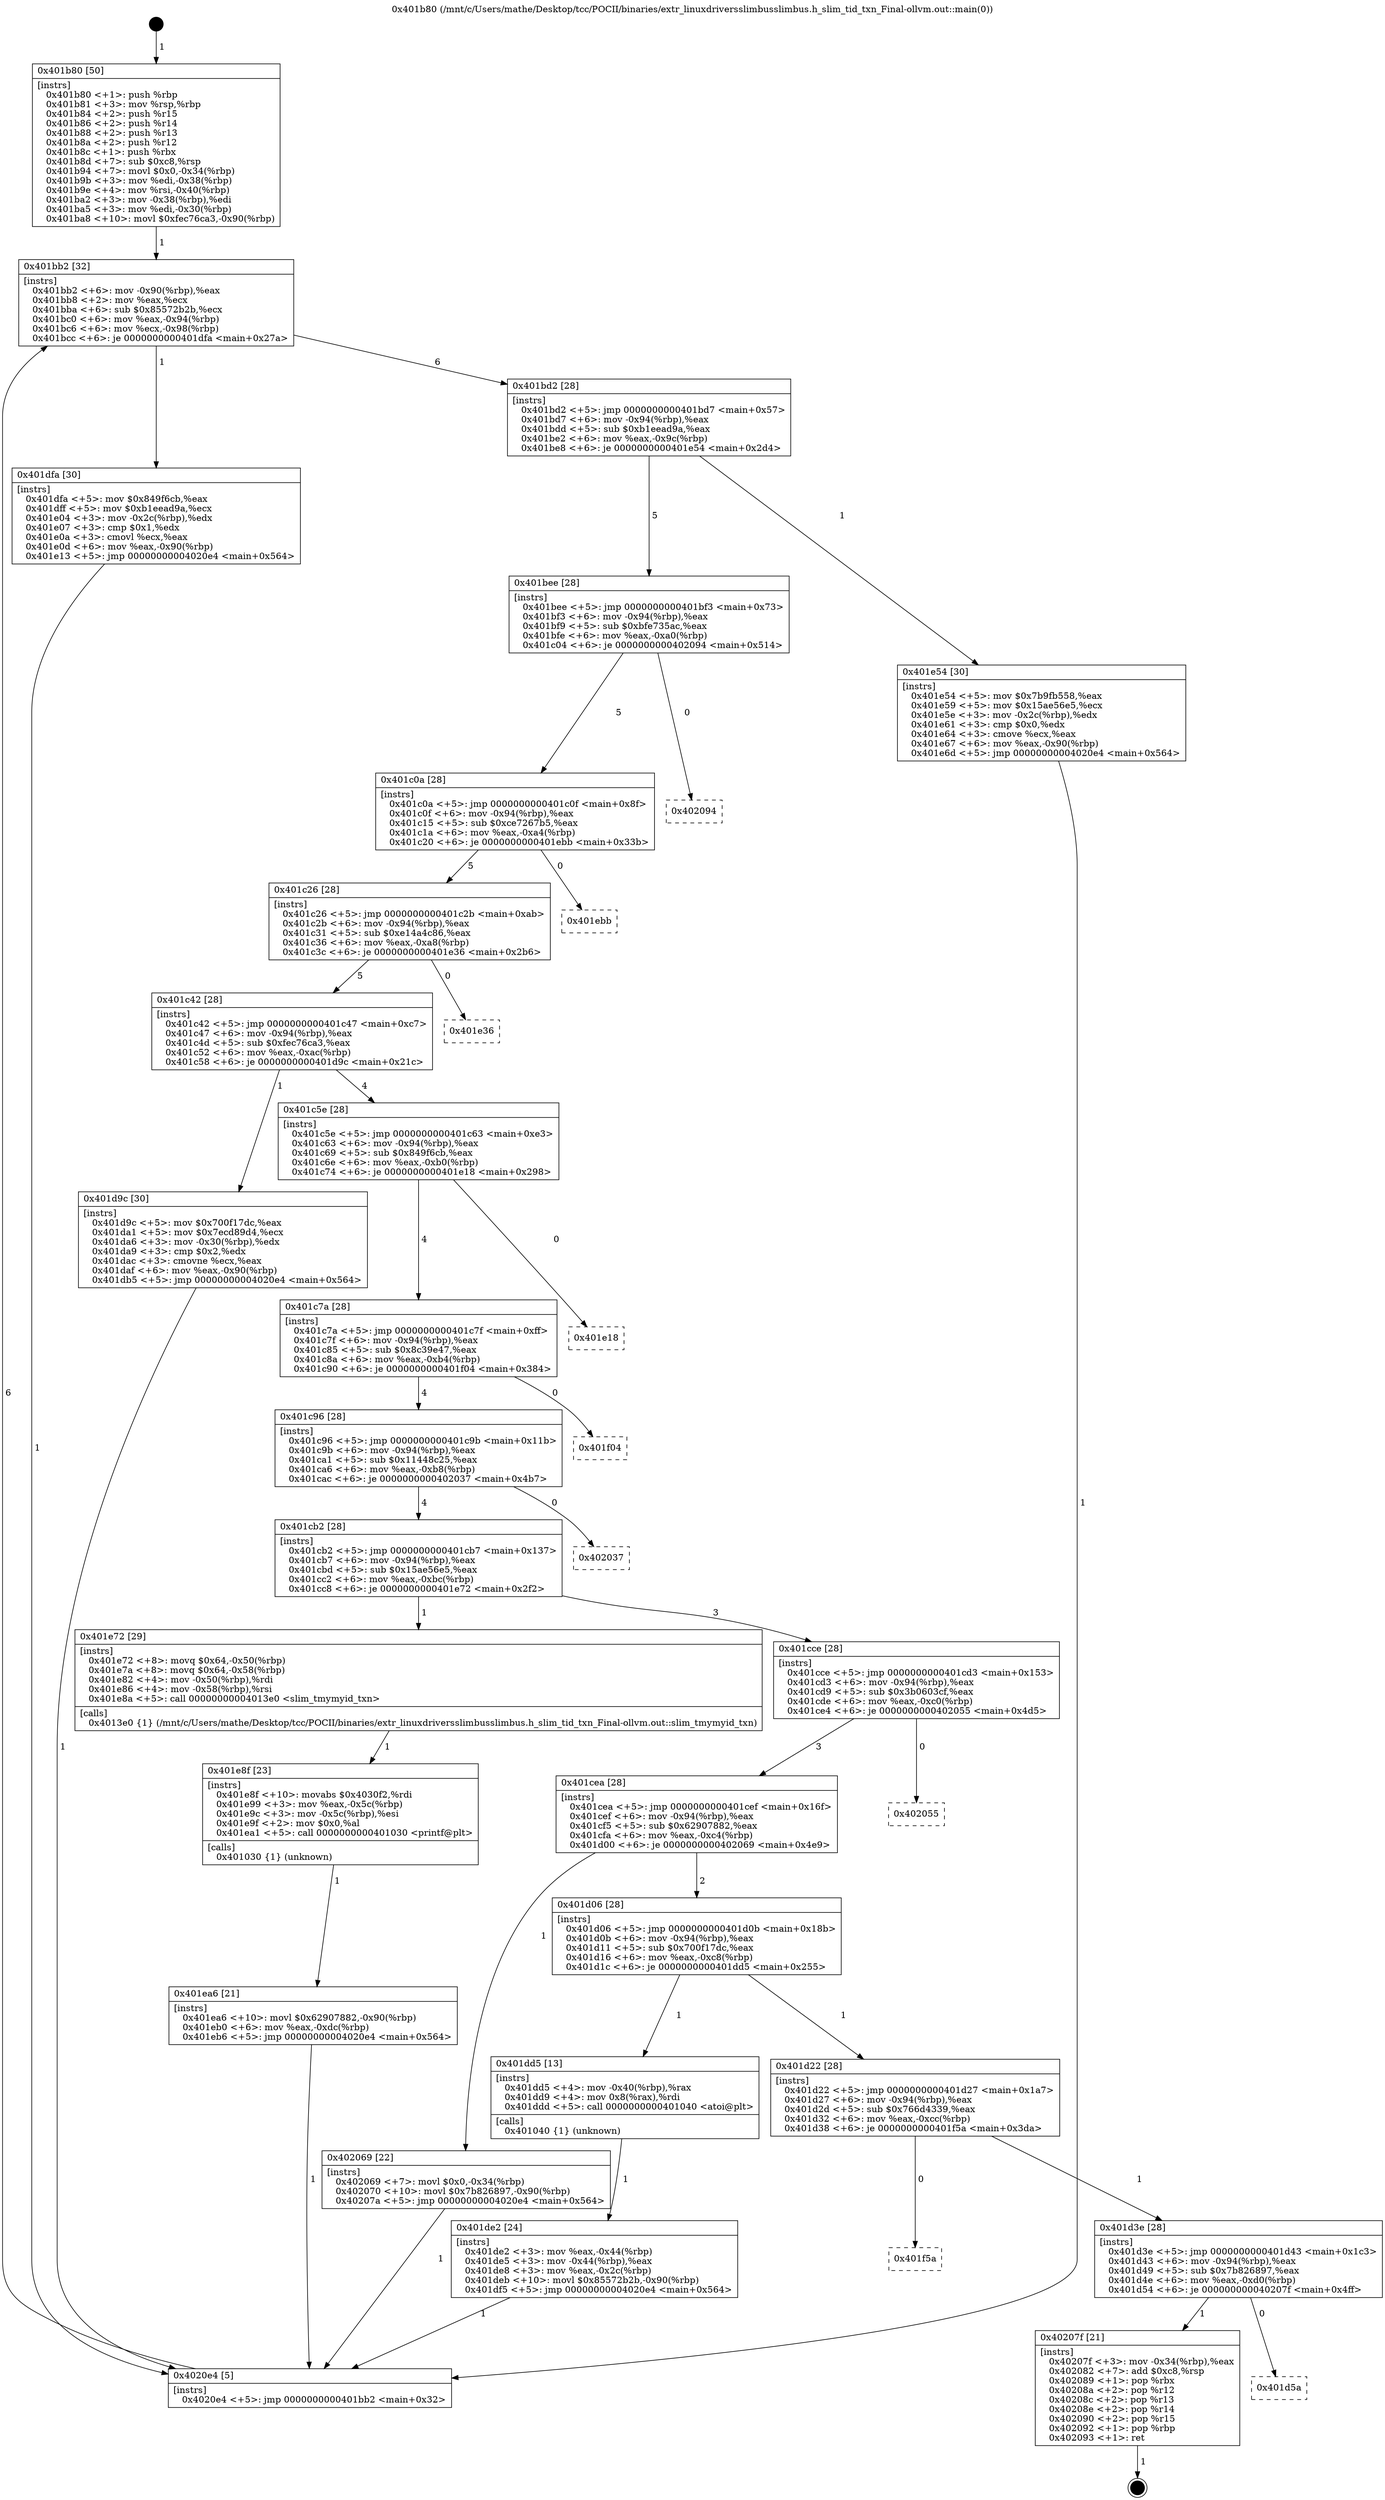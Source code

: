 digraph "0x401b80" {
  label = "0x401b80 (/mnt/c/Users/mathe/Desktop/tcc/POCII/binaries/extr_linuxdriversslimbusslimbus.h_slim_tid_txn_Final-ollvm.out::main(0))"
  labelloc = "t"
  node[shape=record]

  Entry [label="",width=0.3,height=0.3,shape=circle,fillcolor=black,style=filled]
  "0x401bb2" [label="{
     0x401bb2 [32]\l
     | [instrs]\l
     &nbsp;&nbsp;0x401bb2 \<+6\>: mov -0x90(%rbp),%eax\l
     &nbsp;&nbsp;0x401bb8 \<+2\>: mov %eax,%ecx\l
     &nbsp;&nbsp;0x401bba \<+6\>: sub $0x85572b2b,%ecx\l
     &nbsp;&nbsp;0x401bc0 \<+6\>: mov %eax,-0x94(%rbp)\l
     &nbsp;&nbsp;0x401bc6 \<+6\>: mov %ecx,-0x98(%rbp)\l
     &nbsp;&nbsp;0x401bcc \<+6\>: je 0000000000401dfa \<main+0x27a\>\l
  }"]
  "0x401dfa" [label="{
     0x401dfa [30]\l
     | [instrs]\l
     &nbsp;&nbsp;0x401dfa \<+5\>: mov $0x849f6cb,%eax\l
     &nbsp;&nbsp;0x401dff \<+5\>: mov $0xb1eead9a,%ecx\l
     &nbsp;&nbsp;0x401e04 \<+3\>: mov -0x2c(%rbp),%edx\l
     &nbsp;&nbsp;0x401e07 \<+3\>: cmp $0x1,%edx\l
     &nbsp;&nbsp;0x401e0a \<+3\>: cmovl %ecx,%eax\l
     &nbsp;&nbsp;0x401e0d \<+6\>: mov %eax,-0x90(%rbp)\l
     &nbsp;&nbsp;0x401e13 \<+5\>: jmp 00000000004020e4 \<main+0x564\>\l
  }"]
  "0x401bd2" [label="{
     0x401bd2 [28]\l
     | [instrs]\l
     &nbsp;&nbsp;0x401bd2 \<+5\>: jmp 0000000000401bd7 \<main+0x57\>\l
     &nbsp;&nbsp;0x401bd7 \<+6\>: mov -0x94(%rbp),%eax\l
     &nbsp;&nbsp;0x401bdd \<+5\>: sub $0xb1eead9a,%eax\l
     &nbsp;&nbsp;0x401be2 \<+6\>: mov %eax,-0x9c(%rbp)\l
     &nbsp;&nbsp;0x401be8 \<+6\>: je 0000000000401e54 \<main+0x2d4\>\l
  }"]
  Exit [label="",width=0.3,height=0.3,shape=circle,fillcolor=black,style=filled,peripheries=2]
  "0x401e54" [label="{
     0x401e54 [30]\l
     | [instrs]\l
     &nbsp;&nbsp;0x401e54 \<+5\>: mov $0x7b9fb558,%eax\l
     &nbsp;&nbsp;0x401e59 \<+5\>: mov $0x15ae56e5,%ecx\l
     &nbsp;&nbsp;0x401e5e \<+3\>: mov -0x2c(%rbp),%edx\l
     &nbsp;&nbsp;0x401e61 \<+3\>: cmp $0x0,%edx\l
     &nbsp;&nbsp;0x401e64 \<+3\>: cmove %ecx,%eax\l
     &nbsp;&nbsp;0x401e67 \<+6\>: mov %eax,-0x90(%rbp)\l
     &nbsp;&nbsp;0x401e6d \<+5\>: jmp 00000000004020e4 \<main+0x564\>\l
  }"]
  "0x401bee" [label="{
     0x401bee [28]\l
     | [instrs]\l
     &nbsp;&nbsp;0x401bee \<+5\>: jmp 0000000000401bf3 \<main+0x73\>\l
     &nbsp;&nbsp;0x401bf3 \<+6\>: mov -0x94(%rbp),%eax\l
     &nbsp;&nbsp;0x401bf9 \<+5\>: sub $0xbfe735ac,%eax\l
     &nbsp;&nbsp;0x401bfe \<+6\>: mov %eax,-0xa0(%rbp)\l
     &nbsp;&nbsp;0x401c04 \<+6\>: je 0000000000402094 \<main+0x514\>\l
  }"]
  "0x401d5a" [label="{
     0x401d5a\l
  }", style=dashed]
  "0x402094" [label="{
     0x402094\l
  }", style=dashed]
  "0x401c0a" [label="{
     0x401c0a [28]\l
     | [instrs]\l
     &nbsp;&nbsp;0x401c0a \<+5\>: jmp 0000000000401c0f \<main+0x8f\>\l
     &nbsp;&nbsp;0x401c0f \<+6\>: mov -0x94(%rbp),%eax\l
     &nbsp;&nbsp;0x401c15 \<+5\>: sub $0xce7267b5,%eax\l
     &nbsp;&nbsp;0x401c1a \<+6\>: mov %eax,-0xa4(%rbp)\l
     &nbsp;&nbsp;0x401c20 \<+6\>: je 0000000000401ebb \<main+0x33b\>\l
  }"]
  "0x40207f" [label="{
     0x40207f [21]\l
     | [instrs]\l
     &nbsp;&nbsp;0x40207f \<+3\>: mov -0x34(%rbp),%eax\l
     &nbsp;&nbsp;0x402082 \<+7\>: add $0xc8,%rsp\l
     &nbsp;&nbsp;0x402089 \<+1\>: pop %rbx\l
     &nbsp;&nbsp;0x40208a \<+2\>: pop %r12\l
     &nbsp;&nbsp;0x40208c \<+2\>: pop %r13\l
     &nbsp;&nbsp;0x40208e \<+2\>: pop %r14\l
     &nbsp;&nbsp;0x402090 \<+2\>: pop %r15\l
     &nbsp;&nbsp;0x402092 \<+1\>: pop %rbp\l
     &nbsp;&nbsp;0x402093 \<+1\>: ret\l
  }"]
  "0x401ebb" [label="{
     0x401ebb\l
  }", style=dashed]
  "0x401c26" [label="{
     0x401c26 [28]\l
     | [instrs]\l
     &nbsp;&nbsp;0x401c26 \<+5\>: jmp 0000000000401c2b \<main+0xab\>\l
     &nbsp;&nbsp;0x401c2b \<+6\>: mov -0x94(%rbp),%eax\l
     &nbsp;&nbsp;0x401c31 \<+5\>: sub $0xe14a4c86,%eax\l
     &nbsp;&nbsp;0x401c36 \<+6\>: mov %eax,-0xa8(%rbp)\l
     &nbsp;&nbsp;0x401c3c \<+6\>: je 0000000000401e36 \<main+0x2b6\>\l
  }"]
  "0x401d3e" [label="{
     0x401d3e [28]\l
     | [instrs]\l
     &nbsp;&nbsp;0x401d3e \<+5\>: jmp 0000000000401d43 \<main+0x1c3\>\l
     &nbsp;&nbsp;0x401d43 \<+6\>: mov -0x94(%rbp),%eax\l
     &nbsp;&nbsp;0x401d49 \<+5\>: sub $0x7b826897,%eax\l
     &nbsp;&nbsp;0x401d4e \<+6\>: mov %eax,-0xd0(%rbp)\l
     &nbsp;&nbsp;0x401d54 \<+6\>: je 000000000040207f \<main+0x4ff\>\l
  }"]
  "0x401e36" [label="{
     0x401e36\l
  }", style=dashed]
  "0x401c42" [label="{
     0x401c42 [28]\l
     | [instrs]\l
     &nbsp;&nbsp;0x401c42 \<+5\>: jmp 0000000000401c47 \<main+0xc7\>\l
     &nbsp;&nbsp;0x401c47 \<+6\>: mov -0x94(%rbp),%eax\l
     &nbsp;&nbsp;0x401c4d \<+5\>: sub $0xfec76ca3,%eax\l
     &nbsp;&nbsp;0x401c52 \<+6\>: mov %eax,-0xac(%rbp)\l
     &nbsp;&nbsp;0x401c58 \<+6\>: je 0000000000401d9c \<main+0x21c\>\l
  }"]
  "0x401f5a" [label="{
     0x401f5a\l
  }", style=dashed]
  "0x401d9c" [label="{
     0x401d9c [30]\l
     | [instrs]\l
     &nbsp;&nbsp;0x401d9c \<+5\>: mov $0x700f17dc,%eax\l
     &nbsp;&nbsp;0x401da1 \<+5\>: mov $0x7ecd89d4,%ecx\l
     &nbsp;&nbsp;0x401da6 \<+3\>: mov -0x30(%rbp),%edx\l
     &nbsp;&nbsp;0x401da9 \<+3\>: cmp $0x2,%edx\l
     &nbsp;&nbsp;0x401dac \<+3\>: cmovne %ecx,%eax\l
     &nbsp;&nbsp;0x401daf \<+6\>: mov %eax,-0x90(%rbp)\l
     &nbsp;&nbsp;0x401db5 \<+5\>: jmp 00000000004020e4 \<main+0x564\>\l
  }"]
  "0x401c5e" [label="{
     0x401c5e [28]\l
     | [instrs]\l
     &nbsp;&nbsp;0x401c5e \<+5\>: jmp 0000000000401c63 \<main+0xe3\>\l
     &nbsp;&nbsp;0x401c63 \<+6\>: mov -0x94(%rbp),%eax\l
     &nbsp;&nbsp;0x401c69 \<+5\>: sub $0x849f6cb,%eax\l
     &nbsp;&nbsp;0x401c6e \<+6\>: mov %eax,-0xb0(%rbp)\l
     &nbsp;&nbsp;0x401c74 \<+6\>: je 0000000000401e18 \<main+0x298\>\l
  }"]
  "0x4020e4" [label="{
     0x4020e4 [5]\l
     | [instrs]\l
     &nbsp;&nbsp;0x4020e4 \<+5\>: jmp 0000000000401bb2 \<main+0x32\>\l
  }"]
  "0x401b80" [label="{
     0x401b80 [50]\l
     | [instrs]\l
     &nbsp;&nbsp;0x401b80 \<+1\>: push %rbp\l
     &nbsp;&nbsp;0x401b81 \<+3\>: mov %rsp,%rbp\l
     &nbsp;&nbsp;0x401b84 \<+2\>: push %r15\l
     &nbsp;&nbsp;0x401b86 \<+2\>: push %r14\l
     &nbsp;&nbsp;0x401b88 \<+2\>: push %r13\l
     &nbsp;&nbsp;0x401b8a \<+2\>: push %r12\l
     &nbsp;&nbsp;0x401b8c \<+1\>: push %rbx\l
     &nbsp;&nbsp;0x401b8d \<+7\>: sub $0xc8,%rsp\l
     &nbsp;&nbsp;0x401b94 \<+7\>: movl $0x0,-0x34(%rbp)\l
     &nbsp;&nbsp;0x401b9b \<+3\>: mov %edi,-0x38(%rbp)\l
     &nbsp;&nbsp;0x401b9e \<+4\>: mov %rsi,-0x40(%rbp)\l
     &nbsp;&nbsp;0x401ba2 \<+3\>: mov -0x38(%rbp),%edi\l
     &nbsp;&nbsp;0x401ba5 \<+3\>: mov %edi,-0x30(%rbp)\l
     &nbsp;&nbsp;0x401ba8 \<+10\>: movl $0xfec76ca3,-0x90(%rbp)\l
  }"]
  "0x401ea6" [label="{
     0x401ea6 [21]\l
     | [instrs]\l
     &nbsp;&nbsp;0x401ea6 \<+10\>: movl $0x62907882,-0x90(%rbp)\l
     &nbsp;&nbsp;0x401eb0 \<+6\>: mov %eax,-0xdc(%rbp)\l
     &nbsp;&nbsp;0x401eb6 \<+5\>: jmp 00000000004020e4 \<main+0x564\>\l
  }"]
  "0x401e18" [label="{
     0x401e18\l
  }", style=dashed]
  "0x401c7a" [label="{
     0x401c7a [28]\l
     | [instrs]\l
     &nbsp;&nbsp;0x401c7a \<+5\>: jmp 0000000000401c7f \<main+0xff\>\l
     &nbsp;&nbsp;0x401c7f \<+6\>: mov -0x94(%rbp),%eax\l
     &nbsp;&nbsp;0x401c85 \<+5\>: sub $0x8c39e47,%eax\l
     &nbsp;&nbsp;0x401c8a \<+6\>: mov %eax,-0xb4(%rbp)\l
     &nbsp;&nbsp;0x401c90 \<+6\>: je 0000000000401f04 \<main+0x384\>\l
  }"]
  "0x401e8f" [label="{
     0x401e8f [23]\l
     | [instrs]\l
     &nbsp;&nbsp;0x401e8f \<+10\>: movabs $0x4030f2,%rdi\l
     &nbsp;&nbsp;0x401e99 \<+3\>: mov %eax,-0x5c(%rbp)\l
     &nbsp;&nbsp;0x401e9c \<+3\>: mov -0x5c(%rbp),%esi\l
     &nbsp;&nbsp;0x401e9f \<+2\>: mov $0x0,%al\l
     &nbsp;&nbsp;0x401ea1 \<+5\>: call 0000000000401030 \<printf@plt\>\l
     | [calls]\l
     &nbsp;&nbsp;0x401030 \{1\} (unknown)\l
  }"]
  "0x401f04" [label="{
     0x401f04\l
  }", style=dashed]
  "0x401c96" [label="{
     0x401c96 [28]\l
     | [instrs]\l
     &nbsp;&nbsp;0x401c96 \<+5\>: jmp 0000000000401c9b \<main+0x11b\>\l
     &nbsp;&nbsp;0x401c9b \<+6\>: mov -0x94(%rbp),%eax\l
     &nbsp;&nbsp;0x401ca1 \<+5\>: sub $0x11448c25,%eax\l
     &nbsp;&nbsp;0x401ca6 \<+6\>: mov %eax,-0xb8(%rbp)\l
     &nbsp;&nbsp;0x401cac \<+6\>: je 0000000000402037 \<main+0x4b7\>\l
  }"]
  "0x401de2" [label="{
     0x401de2 [24]\l
     | [instrs]\l
     &nbsp;&nbsp;0x401de2 \<+3\>: mov %eax,-0x44(%rbp)\l
     &nbsp;&nbsp;0x401de5 \<+3\>: mov -0x44(%rbp),%eax\l
     &nbsp;&nbsp;0x401de8 \<+3\>: mov %eax,-0x2c(%rbp)\l
     &nbsp;&nbsp;0x401deb \<+10\>: movl $0x85572b2b,-0x90(%rbp)\l
     &nbsp;&nbsp;0x401df5 \<+5\>: jmp 00000000004020e4 \<main+0x564\>\l
  }"]
  "0x402037" [label="{
     0x402037\l
  }", style=dashed]
  "0x401cb2" [label="{
     0x401cb2 [28]\l
     | [instrs]\l
     &nbsp;&nbsp;0x401cb2 \<+5\>: jmp 0000000000401cb7 \<main+0x137\>\l
     &nbsp;&nbsp;0x401cb7 \<+6\>: mov -0x94(%rbp),%eax\l
     &nbsp;&nbsp;0x401cbd \<+5\>: sub $0x15ae56e5,%eax\l
     &nbsp;&nbsp;0x401cc2 \<+6\>: mov %eax,-0xbc(%rbp)\l
     &nbsp;&nbsp;0x401cc8 \<+6\>: je 0000000000401e72 \<main+0x2f2\>\l
  }"]
  "0x401d22" [label="{
     0x401d22 [28]\l
     | [instrs]\l
     &nbsp;&nbsp;0x401d22 \<+5\>: jmp 0000000000401d27 \<main+0x1a7\>\l
     &nbsp;&nbsp;0x401d27 \<+6\>: mov -0x94(%rbp),%eax\l
     &nbsp;&nbsp;0x401d2d \<+5\>: sub $0x766d4339,%eax\l
     &nbsp;&nbsp;0x401d32 \<+6\>: mov %eax,-0xcc(%rbp)\l
     &nbsp;&nbsp;0x401d38 \<+6\>: je 0000000000401f5a \<main+0x3da\>\l
  }"]
  "0x401e72" [label="{
     0x401e72 [29]\l
     | [instrs]\l
     &nbsp;&nbsp;0x401e72 \<+8\>: movq $0x64,-0x50(%rbp)\l
     &nbsp;&nbsp;0x401e7a \<+8\>: movq $0x64,-0x58(%rbp)\l
     &nbsp;&nbsp;0x401e82 \<+4\>: mov -0x50(%rbp),%rdi\l
     &nbsp;&nbsp;0x401e86 \<+4\>: mov -0x58(%rbp),%rsi\l
     &nbsp;&nbsp;0x401e8a \<+5\>: call 00000000004013e0 \<slim_tmymyid_txn\>\l
     | [calls]\l
     &nbsp;&nbsp;0x4013e0 \{1\} (/mnt/c/Users/mathe/Desktop/tcc/POCII/binaries/extr_linuxdriversslimbusslimbus.h_slim_tid_txn_Final-ollvm.out::slim_tmymyid_txn)\l
  }"]
  "0x401cce" [label="{
     0x401cce [28]\l
     | [instrs]\l
     &nbsp;&nbsp;0x401cce \<+5\>: jmp 0000000000401cd3 \<main+0x153\>\l
     &nbsp;&nbsp;0x401cd3 \<+6\>: mov -0x94(%rbp),%eax\l
     &nbsp;&nbsp;0x401cd9 \<+5\>: sub $0x3b0603cf,%eax\l
     &nbsp;&nbsp;0x401cde \<+6\>: mov %eax,-0xc0(%rbp)\l
     &nbsp;&nbsp;0x401ce4 \<+6\>: je 0000000000402055 \<main+0x4d5\>\l
  }"]
  "0x401dd5" [label="{
     0x401dd5 [13]\l
     | [instrs]\l
     &nbsp;&nbsp;0x401dd5 \<+4\>: mov -0x40(%rbp),%rax\l
     &nbsp;&nbsp;0x401dd9 \<+4\>: mov 0x8(%rax),%rdi\l
     &nbsp;&nbsp;0x401ddd \<+5\>: call 0000000000401040 \<atoi@plt\>\l
     | [calls]\l
     &nbsp;&nbsp;0x401040 \{1\} (unknown)\l
  }"]
  "0x402055" [label="{
     0x402055\l
  }", style=dashed]
  "0x401cea" [label="{
     0x401cea [28]\l
     | [instrs]\l
     &nbsp;&nbsp;0x401cea \<+5\>: jmp 0000000000401cef \<main+0x16f\>\l
     &nbsp;&nbsp;0x401cef \<+6\>: mov -0x94(%rbp),%eax\l
     &nbsp;&nbsp;0x401cf5 \<+5\>: sub $0x62907882,%eax\l
     &nbsp;&nbsp;0x401cfa \<+6\>: mov %eax,-0xc4(%rbp)\l
     &nbsp;&nbsp;0x401d00 \<+6\>: je 0000000000402069 \<main+0x4e9\>\l
  }"]
  "0x401d06" [label="{
     0x401d06 [28]\l
     | [instrs]\l
     &nbsp;&nbsp;0x401d06 \<+5\>: jmp 0000000000401d0b \<main+0x18b\>\l
     &nbsp;&nbsp;0x401d0b \<+6\>: mov -0x94(%rbp),%eax\l
     &nbsp;&nbsp;0x401d11 \<+5\>: sub $0x700f17dc,%eax\l
     &nbsp;&nbsp;0x401d16 \<+6\>: mov %eax,-0xc8(%rbp)\l
     &nbsp;&nbsp;0x401d1c \<+6\>: je 0000000000401dd5 \<main+0x255\>\l
  }"]
  "0x402069" [label="{
     0x402069 [22]\l
     | [instrs]\l
     &nbsp;&nbsp;0x402069 \<+7\>: movl $0x0,-0x34(%rbp)\l
     &nbsp;&nbsp;0x402070 \<+10\>: movl $0x7b826897,-0x90(%rbp)\l
     &nbsp;&nbsp;0x40207a \<+5\>: jmp 00000000004020e4 \<main+0x564\>\l
  }"]
  Entry -> "0x401b80" [label=" 1"]
  "0x401bb2" -> "0x401dfa" [label=" 1"]
  "0x401bb2" -> "0x401bd2" [label=" 6"]
  "0x40207f" -> Exit [label=" 1"]
  "0x401bd2" -> "0x401e54" [label=" 1"]
  "0x401bd2" -> "0x401bee" [label=" 5"]
  "0x401d3e" -> "0x401d5a" [label=" 0"]
  "0x401bee" -> "0x402094" [label=" 0"]
  "0x401bee" -> "0x401c0a" [label=" 5"]
  "0x401d3e" -> "0x40207f" [label=" 1"]
  "0x401c0a" -> "0x401ebb" [label=" 0"]
  "0x401c0a" -> "0x401c26" [label=" 5"]
  "0x401d22" -> "0x401d3e" [label=" 1"]
  "0x401c26" -> "0x401e36" [label=" 0"]
  "0x401c26" -> "0x401c42" [label=" 5"]
  "0x401d22" -> "0x401f5a" [label=" 0"]
  "0x401c42" -> "0x401d9c" [label=" 1"]
  "0x401c42" -> "0x401c5e" [label=" 4"]
  "0x401d9c" -> "0x4020e4" [label=" 1"]
  "0x401b80" -> "0x401bb2" [label=" 1"]
  "0x4020e4" -> "0x401bb2" [label=" 6"]
  "0x402069" -> "0x4020e4" [label=" 1"]
  "0x401c5e" -> "0x401e18" [label=" 0"]
  "0x401c5e" -> "0x401c7a" [label=" 4"]
  "0x401ea6" -> "0x4020e4" [label=" 1"]
  "0x401c7a" -> "0x401f04" [label=" 0"]
  "0x401c7a" -> "0x401c96" [label=" 4"]
  "0x401e8f" -> "0x401ea6" [label=" 1"]
  "0x401c96" -> "0x402037" [label=" 0"]
  "0x401c96" -> "0x401cb2" [label=" 4"]
  "0x401e72" -> "0x401e8f" [label=" 1"]
  "0x401cb2" -> "0x401e72" [label=" 1"]
  "0x401cb2" -> "0x401cce" [label=" 3"]
  "0x401e54" -> "0x4020e4" [label=" 1"]
  "0x401cce" -> "0x402055" [label=" 0"]
  "0x401cce" -> "0x401cea" [label=" 3"]
  "0x401dfa" -> "0x4020e4" [label=" 1"]
  "0x401cea" -> "0x402069" [label=" 1"]
  "0x401cea" -> "0x401d06" [label=" 2"]
  "0x401de2" -> "0x4020e4" [label=" 1"]
  "0x401d06" -> "0x401dd5" [label=" 1"]
  "0x401d06" -> "0x401d22" [label=" 1"]
  "0x401dd5" -> "0x401de2" [label=" 1"]
}
